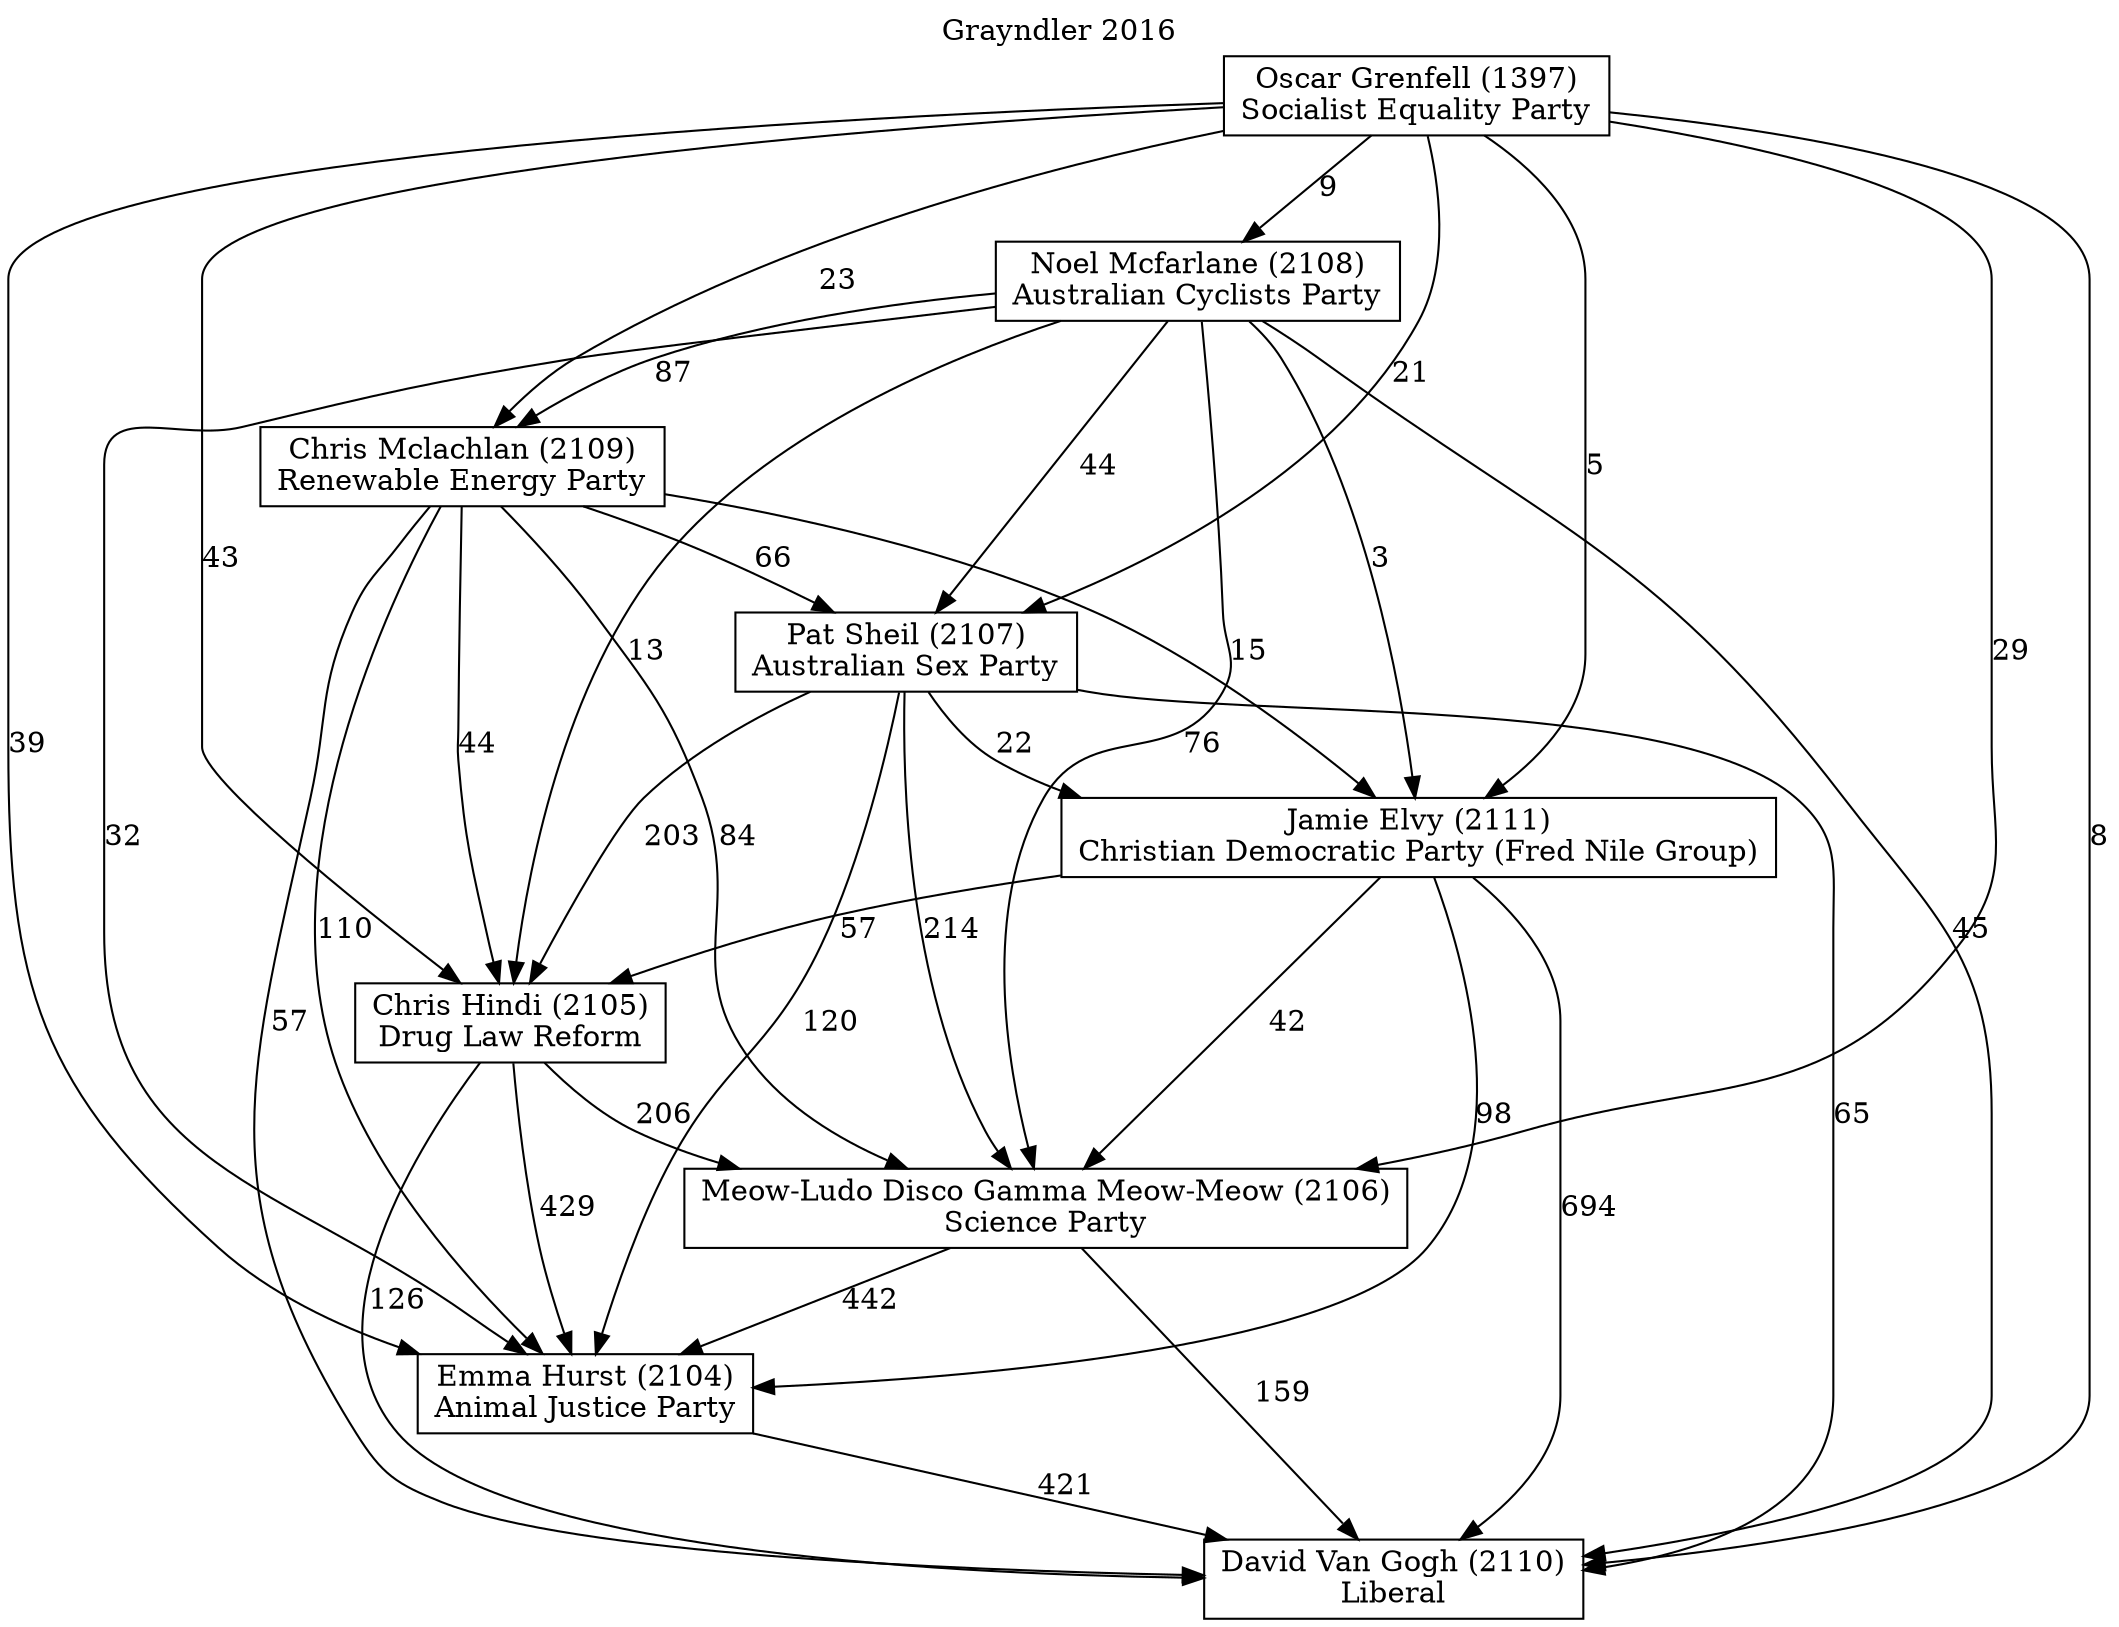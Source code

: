 // House preference flow
digraph "David Van Gogh (2110)_Grayndler_2016" {
	graph [label="Grayndler 2016" labelloc=t mclimit=10]
	node [shape=box]
	"Pat Sheil (2107)" [label="Pat Sheil (2107)
Australian Sex Party"]
	"David Van Gogh (2110)" [label="David Van Gogh (2110)
Liberal"]
	"Emma Hurst (2104)" [label="Emma Hurst (2104)
Animal Justice Party"]
	"Jamie Elvy (2111)" [label="Jamie Elvy (2111)
Christian Democratic Party (Fred Nile Group)"]
	"Oscar Grenfell (1397)" [label="Oscar Grenfell (1397)
Socialist Equality Party"]
	"Noel Mcfarlane (2108)" [label="Noel Mcfarlane (2108)
Australian Cyclists Party"]
	"Chris Hindi (2105)" [label="Chris Hindi (2105)
Drug Law Reform"]
	"Meow-Ludo Disco Gamma Meow-Meow (2106)" [label="Meow-Ludo Disco Gamma Meow-Meow (2106)
Science Party"]
	"Chris Mclachlan (2109)" [label="Chris Mclachlan (2109)
Renewable Energy Party"]
	"Chris Mclachlan (2109)" -> "Pat Sheil (2107)" [label=66]
	"Emma Hurst (2104)" -> "David Van Gogh (2110)" [label=421]
	"Chris Mclachlan (2109)" -> "Emma Hurst (2104)" [label=110]
	"Oscar Grenfell (1397)" -> "Noel Mcfarlane (2108)" [label=9]
	"Meow-Ludo Disco Gamma Meow-Meow (2106)" -> "David Van Gogh (2110)" [label=159]
	"Jamie Elvy (2111)" -> "Emma Hurst (2104)" [label=98]
	"Oscar Grenfell (1397)" -> "Meow-Ludo Disco Gamma Meow-Meow (2106)" [label=29]
	"Pat Sheil (2107)" -> "Emma Hurst (2104)" [label=120]
	"Oscar Grenfell (1397)" -> "Pat Sheil (2107)" [label=21]
	"Chris Mclachlan (2109)" -> "Jamie Elvy (2111)" [label=15]
	"Chris Mclachlan (2109)" -> "Meow-Ludo Disco Gamma Meow-Meow (2106)" [label=84]
	"Oscar Grenfell (1397)" -> "Chris Mclachlan (2109)" [label=23]
	"Jamie Elvy (2111)" -> "Meow-Ludo Disco Gamma Meow-Meow (2106)" [label=42]
	"Noel Mcfarlane (2108)" -> "Pat Sheil (2107)" [label=44]
	"Noel Mcfarlane (2108)" -> "David Van Gogh (2110)" [label=45]
	"Chris Mclachlan (2109)" -> "David Van Gogh (2110)" [label=57]
	"Chris Hindi (2105)" -> "David Van Gogh (2110)" [label=126]
	"Meow-Ludo Disco Gamma Meow-Meow (2106)" -> "Emma Hurst (2104)" [label=442]
	"Noel Mcfarlane (2108)" -> "Chris Mclachlan (2109)" [label=87]
	"Pat Sheil (2107)" -> "Chris Hindi (2105)" [label=203]
	"Pat Sheil (2107)" -> "David Van Gogh (2110)" [label=65]
	"Chris Hindi (2105)" -> "Meow-Ludo Disco Gamma Meow-Meow (2106)" [label=206]
	"Oscar Grenfell (1397)" -> "David Van Gogh (2110)" [label=8]
	"Noel Mcfarlane (2108)" -> "Meow-Ludo Disco Gamma Meow-Meow (2106)" [label=76]
	"Oscar Grenfell (1397)" -> "Emma Hurst (2104)" [label=39]
	"Jamie Elvy (2111)" -> "David Van Gogh (2110)" [label=694]
	"Pat Sheil (2107)" -> "Jamie Elvy (2111)" [label=22]
	"Pat Sheil (2107)" -> "Meow-Ludo Disco Gamma Meow-Meow (2106)" [label=214]
	"Oscar Grenfell (1397)" -> "Jamie Elvy (2111)" [label=5]
	"Chris Mclachlan (2109)" -> "Chris Hindi (2105)" [label=44]
	"Noel Mcfarlane (2108)" -> "Emma Hurst (2104)" [label=32]
	"Noel Mcfarlane (2108)" -> "Chris Hindi (2105)" [label=13]
	"Oscar Grenfell (1397)" -> "Chris Hindi (2105)" [label=43]
	"Chris Hindi (2105)" -> "Emma Hurst (2104)" [label=429]
	"Noel Mcfarlane (2108)" -> "Jamie Elvy (2111)" [label=3]
	"Jamie Elvy (2111)" -> "Chris Hindi (2105)" [label=57]
}
